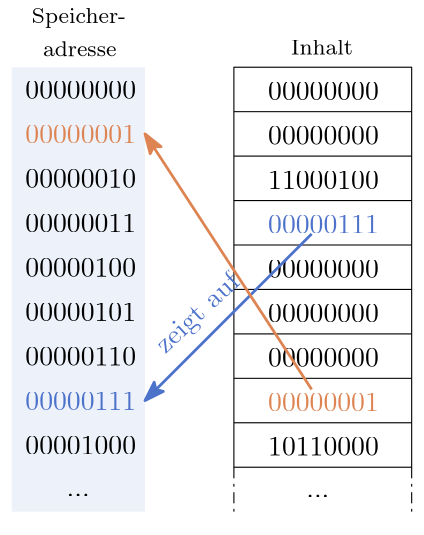 <?xml version="1.0"?>
<!DOCTYPE ipe SYSTEM "ipe.dtd">
<ipe version="70218" creator="Ipe 7.2.24">
<info created="D:20211013140905" modified="D:20230902213857"/>
<ipestyle name="basic">
<symbol name="arrow/arc(spx)">
<path stroke="sym-stroke" fill="sym-stroke" pen="sym-pen">
0 0 m
-1 0.333 l
-1 -0.333 l
h
</path>
</symbol>
<symbol name="arrow/farc(spx)">
<path stroke="sym-stroke" fill="white" pen="sym-pen">
0 0 m
-1 0.333 l
-1 -0.333 l
h
</path>
</symbol>
<symbol name="arrow/ptarc(spx)">
<path stroke="sym-stroke" fill="sym-stroke" pen="sym-pen">
0 0 m
-1 0.333 l
-0.8 0 l
-1 -0.333 l
h
</path>
</symbol>
<symbol name="arrow/fptarc(spx)">
<path stroke="sym-stroke" fill="white" pen="sym-pen">
0 0 m
-1 0.333 l
-0.8 0 l
-1 -0.333 l
h
</path>
</symbol>
<symbol name="mark/circle(sx)" transformations="translations">
<path fill="sym-stroke">
0.6 0 0 0.6 0 0 e
0.4 0 0 0.4 0 0 e
</path>
</symbol>
<symbol name="mark/disk(sx)" transformations="translations">
<path fill="sym-stroke">
0.6 0 0 0.6 0 0 e
</path>
</symbol>
<symbol name="mark/fdisk(sfx)" transformations="translations">
<group>
<path fill="sym-fill">
0.5 0 0 0.5 0 0 e
</path>
<path fill="sym-stroke" fillrule="eofill">
0.6 0 0 0.6 0 0 e
0.4 0 0 0.4 0 0 e
</path>
</group>
</symbol>
<symbol name="mark/box(sx)" transformations="translations">
<path fill="sym-stroke" fillrule="eofill">
-0.6 -0.6 m
0.6 -0.6 l
0.6 0.6 l
-0.6 0.6 l
h
-0.4 -0.4 m
0.4 -0.4 l
0.4 0.4 l
-0.4 0.4 l
h
</path>
</symbol>
<symbol name="mark/square(sx)" transformations="translations">
<path fill="sym-stroke">
-0.6 -0.6 m
0.6 -0.6 l
0.6 0.6 l
-0.6 0.6 l
h
</path>
</symbol>
<symbol name="mark/fsquare(sfx)" transformations="translations">
<group>
<path fill="sym-fill">
-0.5 -0.5 m
0.5 -0.5 l
0.5 0.5 l
-0.5 0.5 l
h
</path>
<path fill="sym-stroke" fillrule="eofill">
-0.6 -0.6 m
0.6 -0.6 l
0.6 0.6 l
-0.6 0.6 l
h
-0.4 -0.4 m
0.4 -0.4 l
0.4 0.4 l
-0.4 0.4 l
h
</path>
</group>
</symbol>
<symbol name="mark/cross(sx)" transformations="translations">
<group>
<path fill="sym-stroke">
-0.43 -0.57 m
0.57 0.43 l
0.43 0.57 l
-0.57 -0.43 l
h
</path>
<path fill="sym-stroke">
-0.43 0.57 m
0.57 -0.43 l
0.43 -0.57 l
-0.57 0.43 l
h
</path>
</group>
</symbol>
<symbol name="arrow/fnormal(spx)">
<path stroke="sym-stroke" fill="white" pen="sym-pen">
0 0 m
-1 0.333 l
-1 -0.333 l
h
</path>
</symbol>
<symbol name="arrow/pointed(spx)">
<path stroke="sym-stroke" fill="sym-stroke" pen="sym-pen">
0 0 m
-1 0.333 l
-0.8 0 l
-1 -0.333 l
h
</path>
</symbol>
<symbol name="arrow/fpointed(spx)">
<path stroke="sym-stroke" fill="white" pen="sym-pen">
0 0 m
-1 0.333 l
-0.8 0 l
-1 -0.333 l
h
</path>
</symbol>
<symbol name="arrow/linear(spx)">
<path stroke="sym-stroke" pen="sym-pen">
-1 0.333 m
0 0 l
-1 -0.333 l
</path>
</symbol>
<symbol name="arrow/fdouble(spx)">
<path stroke="sym-stroke" fill="white" pen="sym-pen">
0 0 m
-1 0.333 l
-1 -0.333 l
h
-1 0 m
-2 0.333 l
-2 -0.333 l
h
</path>
</symbol>
<symbol name="arrow/double(spx)">
<path stroke="sym-stroke" fill="sym-stroke" pen="sym-pen">
0 0 m
-1 0.333 l
-1 -0.333 l
h
-1 0 m
-2 0.333 l
-2 -0.333 l
h
</path>
</symbol>
<anglesize name="22.5 deg" value="22.5"/>
<anglesize name="30 deg" value="30"/>
<anglesize name="45 deg" value="45"/>
<anglesize name="60 deg" value="60"/>
<anglesize name="90 deg" value="90"/>
<arrowsize name="large" value="10"/>
<arrowsize name="small" value="5"/>
<arrowsize name="tiny" value="3"/>
<color name="blue" value="0 0 1"/>
<color name="brown" value="0.647 0.165 0.165"/>
<color name="darkblue" value="0 0 0.545"/>
<color name="darkcyan" value="0 0.545 0.545"/>
<color name="darkgray" value="0.663"/>
<color name="darkgreen" value="0 0.392 0"/>
<color name="darkmagenta" value="0.545 0 0.545"/>
<color name="darkorange" value="1 0.549 0"/>
<color name="darkred" value="0.545 0 0"/>
<color name="gold" value="1 0.843 0"/>
<color name="gray" value="0.745"/>
<color name="green" value="0 1 0"/>
<color name="lightblue" value="0.678 0.847 0.902"/>
<color name="lightcyan" value="0.878 1 1"/>
<color name="lightgray" value="0.827"/>
<color name="lightgreen" value="0.565 0.933 0.565"/>
<color name="lightyellow" value="1 1 0.878"/>
<color name="navy" value="0 0 0.502"/>
<color name="orange" value="1 0.647 0"/>
<color name="pink" value="1 0.753 0.796"/>
<color name="purple" value="0.627 0.125 0.941"/>
<color name="red" value="1 0 0"/>
<color name="sbblue" value="0.298 0.447 0.79"/>
<color name="sbgreen" value="0.333 0.658 0.407"/>
<color name="sborange" value="0.866 0.517 0.321"/>
<color name="sbpurple" value="0.505 0.447 0.698"/>
<color name="sbred" value="0.768 0.305 0.321"/>
<color name="seagreen" value="0.18 0.545 0.341"/>
<color name="turquoise" value="0.251 0.878 0.816"/>
<color name="verydarkgray" value="0.4"/>
<color name="violet" value="0.933 0.51 0.933"/>
<color name="yellow" value="1 1 0"/>
<dashstyle name="dash dot dotted" value="[4 2 1 2 1 2] 0"/>
<dashstyle name="dash dotted" value="[4 2 1 2] 0"/>
<dashstyle name="dashed" value="[4] 0"/>
<dashstyle name="dotted" value="[1 3] 0"/>
<gridsize name="10 pts (~3.5 mm)" value="10"/>
<gridsize name="14 pts (~5 mm)" value="14"/>
<gridsize name="16 pts (~6 mm)" value="16"/>
<gridsize name="20 pts (~7 mm)" value="20"/>
<gridsize name="28 pts (~10 mm)" value="28"/>
<gridsize name="32 pts (~12 mm)" value="32"/>
<gridsize name="4 pts" value="4"/>
<gridsize name="56 pts (~20 mm)" value="56"/>
<gridsize name="8 pts (~3 mm)" value="8"/>
<opacity name="10%" value="0.1"/>
<opacity name="30%" value="0.3"/>
<opacity name="50%" value="0.5"/>
<opacity name="75%" value="0.75"/>
<pen name="fat" value="1.2"/>
<pen name="heavier" value="0.8"/>
<pen name="ultrafat" value="2"/>
<symbolsize name="large" value="5"/>
<symbolsize name="small" value="2"/>
<symbolsize name="tiny" value="1.1"/>
<textsize name="Huge" value="\Huge"/>
<textsize name="LARGE" value="\LARGE"/>
<textsize name="Large" value="\Large"/>
<textsize name="footnote" value="\footnotesize"/>
<textsize name="huge" value="\huge"/>
<textsize name="large" value="\large"/>
<textsize name="small" value="\small"/>
<textsize name="tiny" value="\tiny"/>
<textstyle name="center" begin="\begin{center}" end="\end{center}"/>
<textstyle name="item" begin="\begin{itemize}\item{}" end="\end{itemize}"/>
<textstyle name="itemize" begin="\begin{itemize}" end="\end{itemize}"/>
<tiling name="falling" angle="-60" step="4" width="1"/>
<tiling name="rising" angle="30" step="4" width="1"/>
</ipestyle>
<page>
<layer name="alpha"/>
<view layers="alpha" active="alpha"/>
<path layer="alpha" fill="white">
124 808 m
124 616 l
276 616 l
276 808 l
h
</path>
<path transformations="rigid" fill="sbblue" opacity="10%" stroke-opacity="opaque">
128 784 m
128 624 l
176 624 l
176 784 l
h
</path>
<text matrix="1 0 0 1 16.9099 -3.3904" transformations="translations" pos="116 776" stroke="black" type="label" width="39.851" height="6.42" depth="0" valign="baseline">00000000</text>
<text matrix="1 0 0 1 16.9099 -19.3904" transformations="translations" pos="116 776" stroke="sborange" type="label" width="39.851" height="6.42" depth="0" valign="baseline">00000001</text>
<text matrix="1 0 0 1 16.9099 -35.3904" transformations="translations" pos="116 776" stroke="black" type="label" width="39.851" height="6.42" depth="0" valign="baseline">00000010</text>
<text matrix="1 0 0 1 16.9099 -51.3904" transformations="translations" pos="116 776" stroke="black" type="label" width="39.851" height="6.42" depth="0" valign="baseline">00000011</text>
<text matrix="1 0 0 1 16.9099 -67.3904" transformations="translations" pos="116 776" stroke="black" type="label" width="39.851" height="6.42" depth="0" valign="baseline">00000100</text>
<text matrix="1 0 0 1 16.9099 -83.3904" transformations="translations" pos="116 776" stroke="black" type="label" width="39.851" height="6.42" depth="0" valign="baseline">00000101</text>
<text matrix="1 0 0 1 16.9099 -99.3904" transformations="translations" pos="116 776" stroke="black" type="label" width="39.851" height="6.42" depth="0" valign="baseline">00000110</text>
<text matrix="1 0 0 1 16.9099 -115.39" transformations="translations" pos="116 776" stroke="sbblue" type="label" width="39.851" height="6.42" depth="0" valign="baseline">00000111</text>
<text matrix="1 0 0 1 16.9099 -131.39" transformations="translations" pos="116 776" stroke="black" type="label" width="39.851" height="6.42" depth="0" valign="baseline">00001000</text>
<text matrix="1 0 0 1 31.7559 -146.495" transformations="translations" pos="116 776" stroke="black" type="label" width="8.302" height="1.052" depth="0" valign="baseline">...</text>
<text matrix="1 0 0 1 16.5436 -7.43894" transformations="translations" pos="212 796" stroke="black" type="label" width="22.339" height="5.535" depth="0" valign="baseline" size="8">Inhalt</text>
<text matrix="1 0 0 1 -4.74226 7.91954" transformations="translations" pos="140 792" stroke="black" type="label" width="33.88" height="5.535" depth="1.55" valign="baseline" size="8">Speicher-</text>
<text matrix="1 0 0 1 19.2577 19.9195" transformations="translations" pos="120 768" stroke="black" type="label" width="26.447" height="5.535" depth="0" valign="baseline" size="8">adresse</text>
<path matrix="1 0 0 1 16 0" stroke="black">
192 784 m
192 640 l
256 640 l
256 784 l
h
</path>
<path matrix="1 0 0 1 16 0" stroke="black">
192 768 m
256 768 l
256 768 l
</path>
<path matrix="1 0 0 1 16 0" stroke="black">
256 752 m
192 752 l
</path>
<path matrix="1 0 0 1 16 0" stroke="black">
192 736 m
256 736 l
</path>
<path matrix="1 0 0 1 16 0" stroke="black">
192 720 m
256 720 l
</path>
<path matrix="1 0 0 1 16 0" stroke="black">
192 704 m
256 704 l
</path>
<path matrix="1 0 0 1 16 0" stroke="black">
192 688 m
256 688 l
</path>
<path matrix="1 0 0 1 16 0" stroke="black">
192 672 m
256 672 l
</path>
<path matrix="1 0 0 1 16 0" stroke="black">
192 656 m
256 656 l
</path>
<path matrix="1 0 0 1 16 0" stroke="black" dash="dash dotted">
192 640 m
192 624 l
</path>
<path matrix="1 0 0 1 16 0" stroke="black" dash="dash dotted">
256 640 m
256 624 l
</path>
<text matrix="1 0 0 1 104.295 -3.82204" transformations="translations" pos="116 776" stroke="black" type="label" width="39.851" height="6.42" depth="0" valign="baseline" style="math">00000000</text>
<text matrix="1 0 0 1 104.295 -19.822" transformations="translations" pos="116 776" stroke="black" type="label" width="39.851" height="6.42" depth="0" valign="baseline" style="math">00000000</text>
<text matrix="1 0 0 1 104.295 -35.822" transformations="translations" pos="116 776" stroke="black" type="label" width="39.851" height="6.42" depth="0" valign="baseline" style="math">11000100</text>
<text matrix="1 0 0 1 104.295 -51.822" transformations="translations" pos="116 776" stroke="sbblue" type="label" width="39.851" height="6.42" depth="0" valign="baseline" style="math">00000111</text>
<text matrix="1 0 0 1 104.295 -67.822" transformations="translations" pos="116 776" stroke="black" type="label" width="39.851" height="6.42" depth="0" valign="baseline" style="math">00000000</text>
<text matrix="1 0 0 1 104.295 -83.822" transformations="translations" pos="116 776" stroke="black" type="label" width="39.851" height="6.42" depth="0" valign="baseline" style="math">00000000</text>
<text matrix="1 0 0 1 104.295 -99.822" transformations="translations" pos="116 776" stroke="black" type="label" width="39.851" height="6.42" depth="0" valign="baseline" style="math">00000000</text>
<text matrix="1 0 0 1 104.295 -115.822" transformations="translations" pos="116 776" stroke="sborange" type="label" width="39.851" height="6.42" depth="0" valign="baseline" style="math">00000001</text>
<text matrix="1 0 0 1 104.295 -131.822" transformations="translations" pos="116 776" stroke="black" type="label" width="39.851" height="6.42" depth="0" valign="baseline" style="math">10110000</text>
<text matrix="0.730711 0.682687 -0.682687 0.730711 527.537 66.1489" transformations="rigid" pos="168 684" stroke="sbblue" type="label" width="37.36" height="6.926" depth="1.93" valign="baseline">zeigt auf</text>
<text matrix="1 0 0 1 118.04 -146.893" transformations="translations" pos="116 776" stroke="black" type="label" width="8.302" height="1.052" depth="0" valign="baseline">...</text>
<path transformations="rigid" stroke="sbblue" pen="1" arrow="ptarc/normal">
236 724 m
176 664 l
</path>
<path transformations="rigid" stroke="sborange" pen="1" arrow="ptarc/normal">
236 668 m
176 760 l
</path>
</page>
</ipe>
